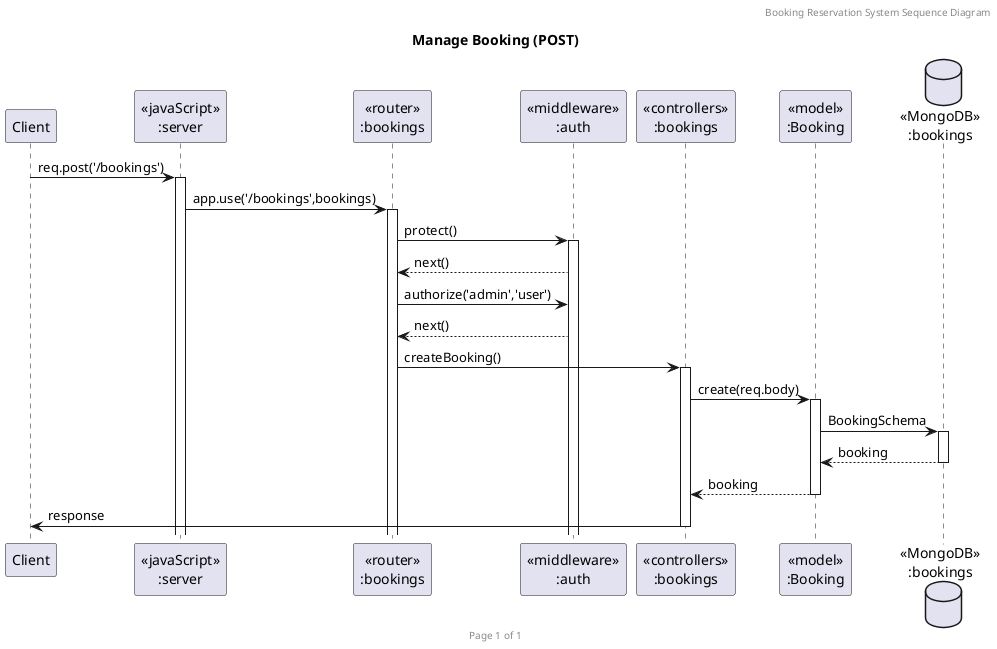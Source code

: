 @startuml Manage Booking (POST)

header Booking Reservation System Sequence Diagram
footer Page %page% of %lastpage%
title "Manage Booking (POST)"

participant "Client" as client
participant "<<javaScript>>\n:server" as server
participant "<<router>>\n:bookings" as routerBookings
participant "<<middleware>>\n:auth" as middlewareAuth
participant "<<controllers>>\n:bookings" as controllersBookings
participant "<<model>>\n:Booking" as modelBooking
database "<<MongoDB>>\n:bookings" as BookingsDatabase

client->server ++:req.post('/bookings')
server->routerBookings ++:app.use('/bookings',bookings)
routerBookings->middlewareAuth ++:protect()
middlewareAuth-->routerBookings :next()
routerBookings->middlewareAuth :authorize('admin','user')
middlewareAuth-->routerBookings :next()
routerBookings -> controllersBookings ++:createBooking()
controllersBookings->modelBooking ++:create(req.body)
modelBooking ->BookingsDatabase ++: BookingSchema
BookingsDatabase --> modelBooking --: booking
controllersBookings <-- modelBooking --:booking
controllersBookings->client --:response

@enduml
